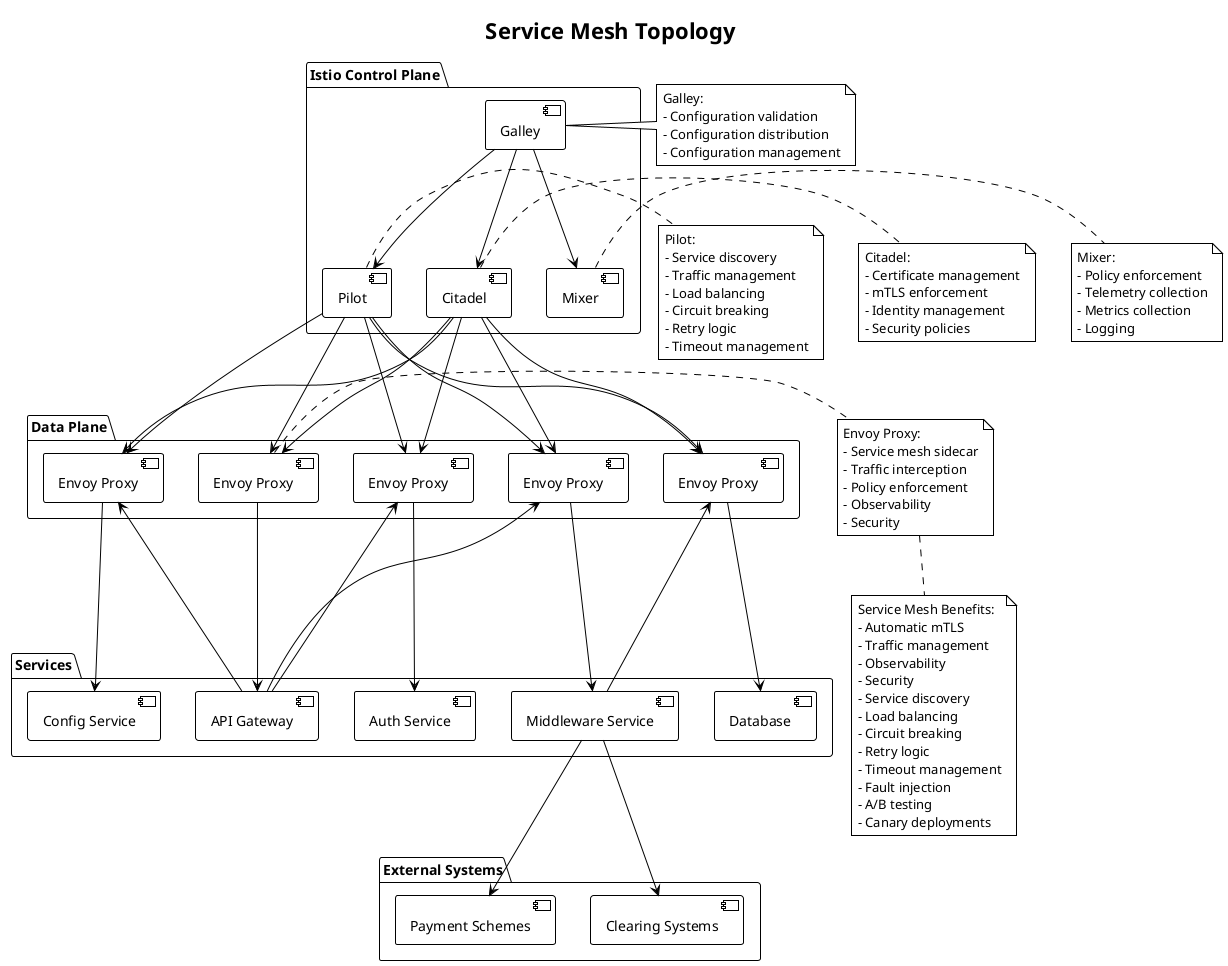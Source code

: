 @startuml SERVICE_MESH_TOPOLOGY
!theme plain
title Service Mesh Topology

package "Istio Control Plane" {
    [Pilot] as P
    [Citadel] as C
    [Galley] as G
    [Mixer] as M
}

package "Data Plane" {
    [Envoy Proxy] as EP1
    [Envoy Proxy] as EP2
    [Envoy Proxy] as EP3
    [Envoy Proxy] as EP4
    [Envoy Proxy] as EP5
}

package "Services" {
    [API Gateway] as AG
    [Auth Service] as AS
    [Config Service] as CS
    [Middleware Service] as MS
    [Database] as DB
}

package "External Systems" {
    [Clearing Systems] as CS2
    [Payment Schemes] as PS
}

' Control plane connections
P --> EP1
P --> EP2
P --> EP3
P --> EP4
P --> EP5

C --> EP1
C --> EP2
C --> EP3
C --> EP4
C --> EP5

G --> P
G --> C
G --> M

' Data plane connections
EP1 --> AG
EP2 --> AS
EP3 --> CS
EP4 --> MS
EP5 --> DB

' Service connections
AG --> EP2
AG --> EP3
AG --> EP4
MS --> EP5
MS --> CS2
MS --> PS

' Service mesh features
note right of P
Pilot:
- Service discovery
- Traffic management
- Load balancing
- Circuit breaking
- Retry logic
- Timeout management
end note

note right of C
Citadel:
- Certificate management
- mTLS enforcement
- Identity management
- Security policies
end note

note right of G
Galley:
- Configuration validation
- Configuration distribution
- Configuration management
end note

note right of M
Mixer:
- Policy enforcement
- Telemetry collection
- Metrics collection
- Logging
end note

' Envoy proxy features
note right of EP1
Envoy Proxy:
- Service mesh sidecar
- Traffic interception
- Policy enforcement
- Observability
- Security
end note

' Service mesh benefits
note bottom
Service Mesh Benefits:
- Automatic mTLS
- Traffic management
- Observability
- Security
- Service discovery
- Load balancing
- Circuit breaking
- Retry logic
- Timeout management
- Fault injection
- A/B testing
- Canary deployments
end note

@enduml